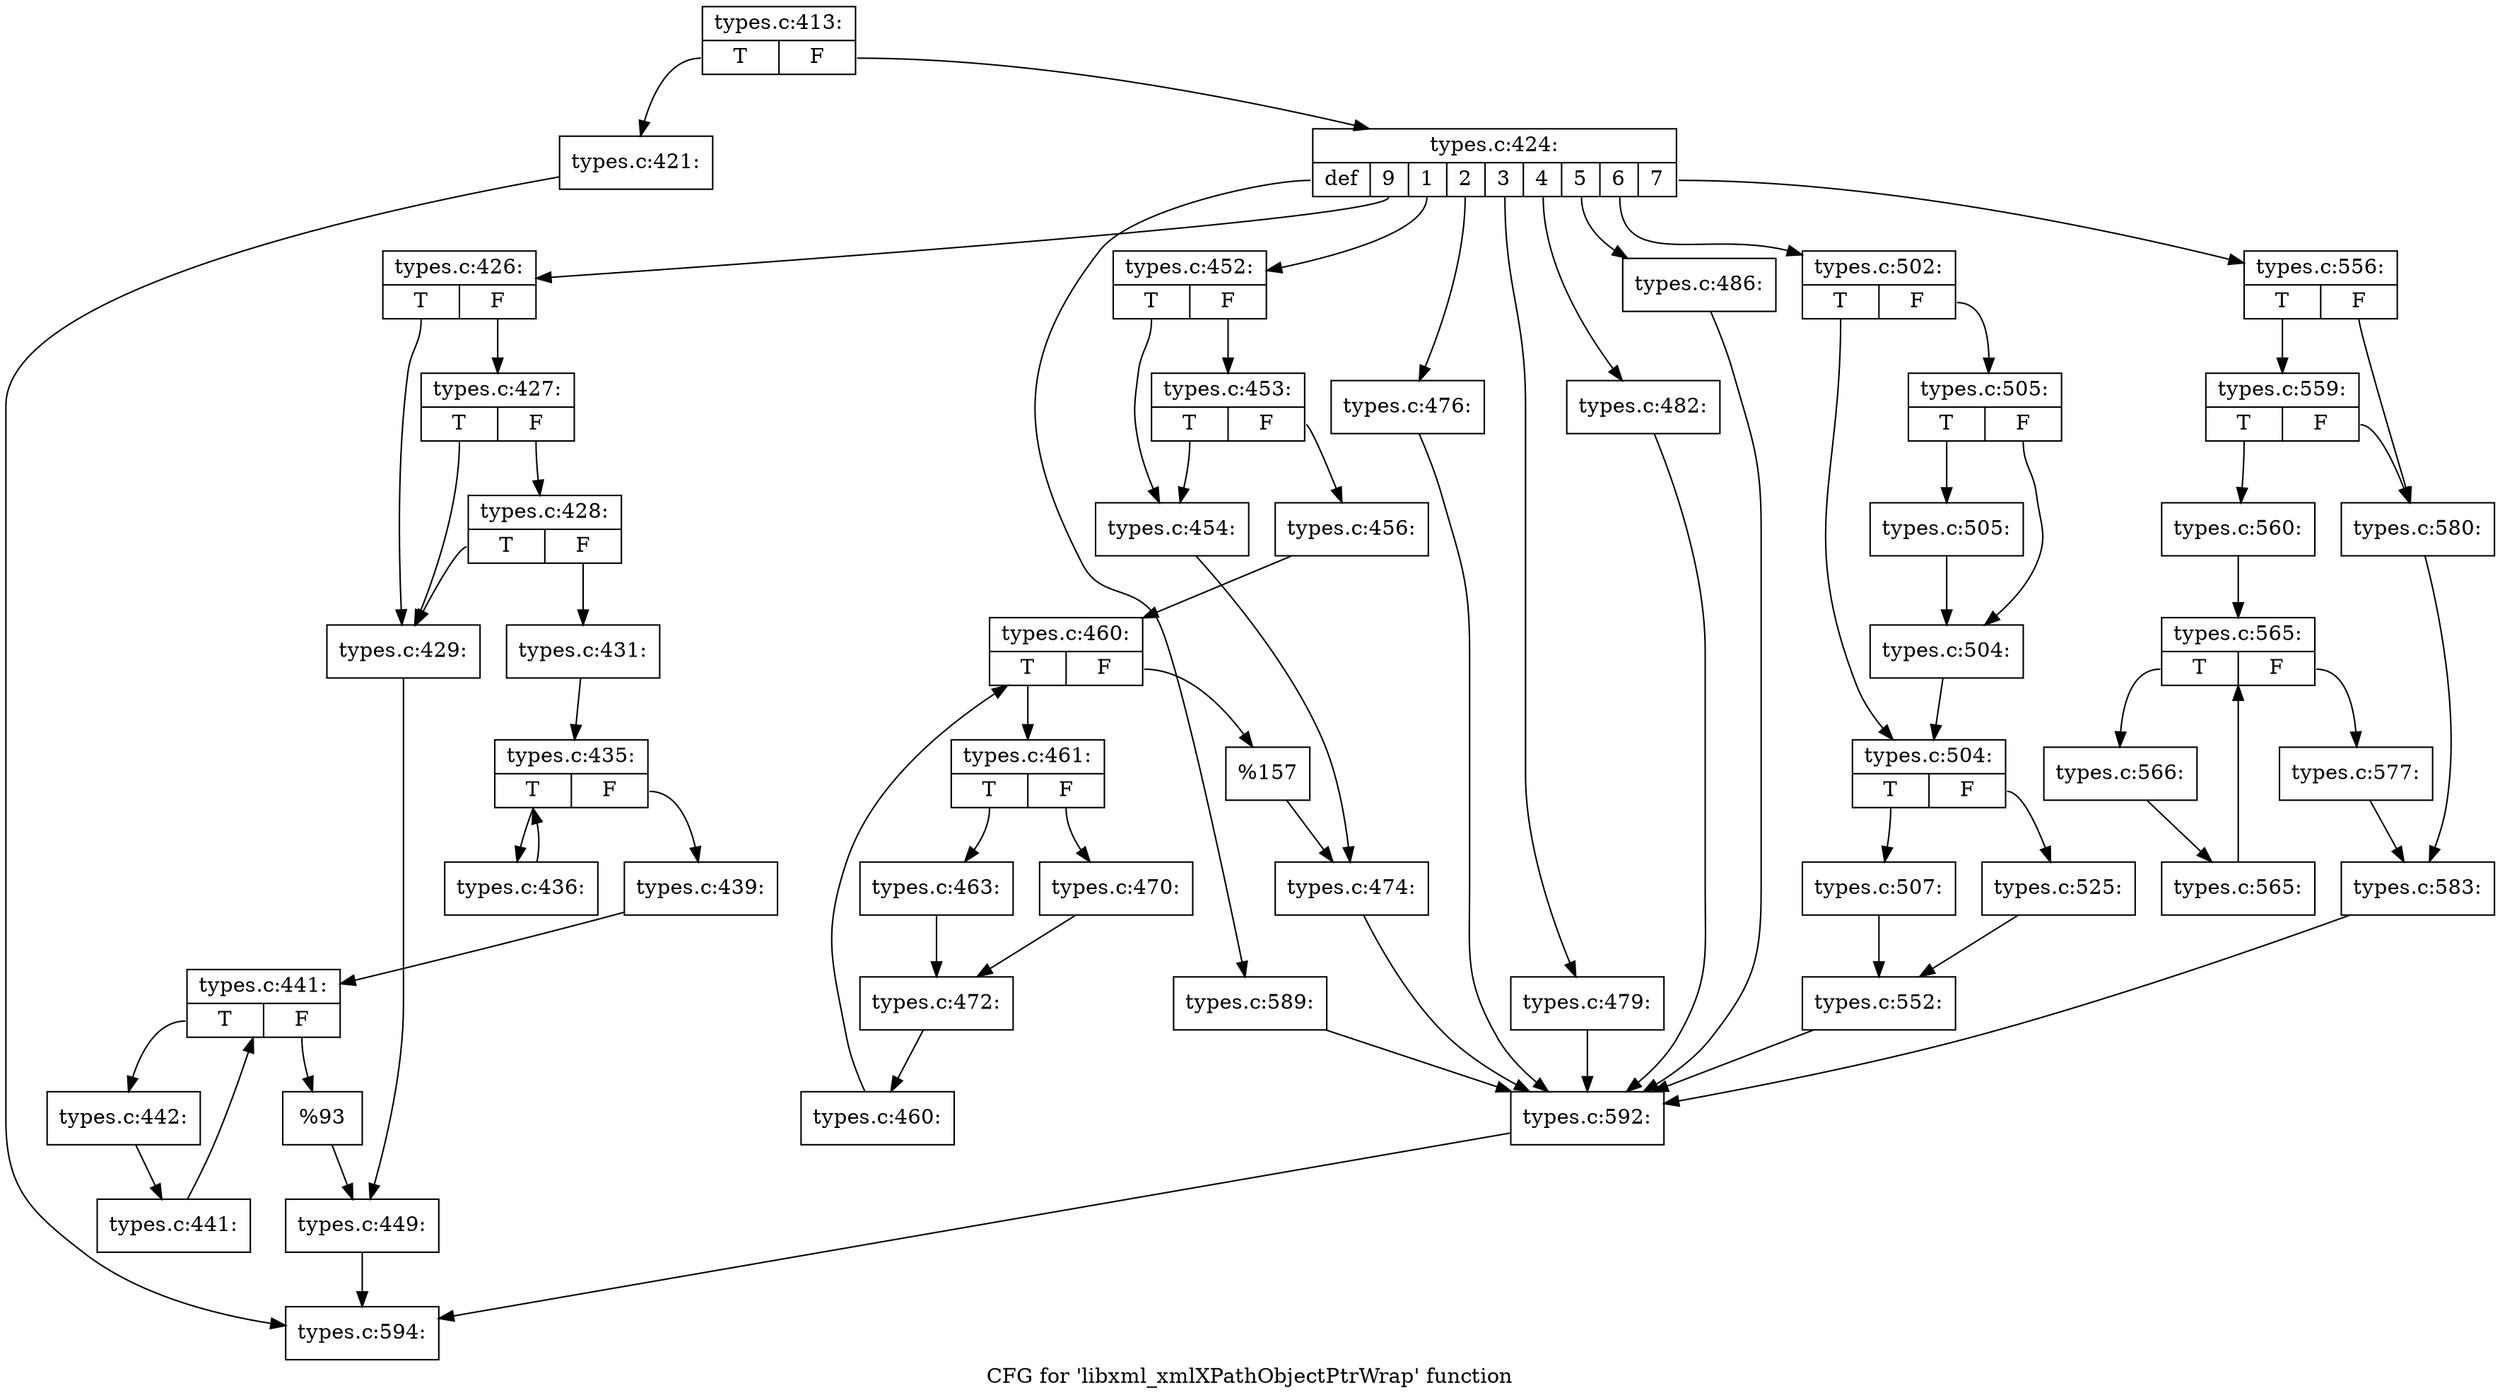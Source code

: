 digraph "CFG for 'libxml_xmlXPathObjectPtrWrap' function" {
	label="CFG for 'libxml_xmlXPathObjectPtrWrap' function";

	Node0x4357090 [shape=record,label="{types.c:413:|{<s0>T|<s1>F}}"];
	Node0x4357090:s0 -> Node0x3fd12d0;
	Node0x4357090:s1 -> Node0x3fd1320;
	Node0x3fd12d0 [shape=record,label="{types.c:421:}"];
	Node0x3fd12d0 -> Node0x43a24e0;
	Node0x3fd1320 [shape=record,label="{types.c:424:|{<s0>def|<s1>9|<s2>1|<s3>2|<s4>3|<s5>4|<s6>5|<s7>6|<s8>7}}"];
	Node0x3fd1320:s0 -> Node0x43a33a0;
	Node0x3fd1320:s1 -> Node0x43a3720;
	Node0x3fd1320:s2 -> Node0x43a8dc0;
	Node0x3fd1320:s3 -> Node0x43aded0;
	Node0x3fd1320:s4 -> Node0x43ae3a0;
	Node0x3fd1320:s5 -> Node0x43ae820;
	Node0x3fd1320:s6 -> Node0x43aecd0;
	Node0x3fd1320:s7 -> Node0x43b1470;
	Node0x3fd1320:s8 -> Node0x43ba1d0;
	Node0x43a3720 [shape=record,label="{types.c:426:|{<s0>T|<s1>F}}"];
	Node0x43a3720:s0 -> Node0x43a3880;
	Node0x43a3720:s1 -> Node0x43a39f0;
	Node0x43a39f0 [shape=record,label="{types.c:427:|{<s0>T|<s1>F}}"];
	Node0x43a39f0:s0 -> Node0x43a3880;
	Node0x43a39f0:s1 -> Node0x43a3970;
	Node0x43a3970 [shape=record,label="{types.c:428:|{<s0>T|<s1>F}}"];
	Node0x43a3970:s0 -> Node0x43a3880;
	Node0x43a3970:s1 -> Node0x43a3920;
	Node0x43a3880 [shape=record,label="{types.c:429:}"];
	Node0x43a3880 -> Node0x43a38d0;
	Node0x43a3920 [shape=record,label="{types.c:431:}"];
	Node0x43a3920 -> Node0x43a5ff0;
	Node0x43a5ff0 [shape=record,label="{types.c:435:|{<s0>T|<s1>F}}"];
	Node0x43a5ff0:s0 -> Node0x43a63a0;
	Node0x43a5ff0:s1 -> Node0x43a61d0;
	Node0x43a63a0 [shape=record,label="{types.c:436:}"];
	Node0x43a63a0 -> Node0x43a5ff0;
	Node0x43a61d0 [shape=record,label="{types.c:439:}"];
	Node0x43a61d0 -> Node0x43a7fa0;
	Node0x43a7fa0 [shape=record,label="{types.c:441:|{<s0>T|<s1>F}}"];
	Node0x43a7fa0:s0 -> Node0x43a8280;
	Node0x43a7fa0:s1 -> Node0x43a7e00;
	Node0x43a8280 [shape=record,label="{types.c:442:}"];
	Node0x43a8280 -> Node0x43a81f0;
	Node0x43a81f0 [shape=record,label="{types.c:441:}"];
	Node0x43a81f0 -> Node0x43a7fa0;
	Node0x43a7e00 [shape=record,label="{%93}"];
	Node0x43a7e00 -> Node0x43a38d0;
	Node0x43a38d0 [shape=record,label="{types.c:449:}"];
	Node0x43a38d0 -> Node0x43a24e0;
	Node0x43a8dc0 [shape=record,label="{types.c:452:|{<s0>T|<s1>F}}"];
	Node0x43a8dc0:s0 -> Node0x43a90f0;
	Node0x43a8dc0:s1 -> Node0x43a99a0;
	Node0x43a99a0 [shape=record,label="{types.c:453:|{<s0>T|<s1>F}}"];
	Node0x43a99a0:s0 -> Node0x43a90f0;
	Node0x43a99a0:s1 -> Node0x43a9950;
	Node0x43a90f0 [shape=record,label="{types.c:454:}"];
	Node0x43a90f0 -> Node0x43a9900;
	Node0x43a9950 [shape=record,label="{types.c:456:}"];
	Node0x43a9950 -> Node0x43ab0c0;
	Node0x43ab0c0 [shape=record,label="{types.c:460:|{<s0>T|<s1>F}}"];
	Node0x43ab0c0:s0 -> Node0x43ab320;
	Node0x43ab0c0:s1 -> Node0x43aaf60;
	Node0x43ab320 [shape=record,label="{types.c:461:|{<s0>T|<s1>F}}"];
	Node0x43ab320:s0 -> Node0x43abd70;
	Node0x43ab320:s1 -> Node0x43abe10;
	Node0x43abd70 [shape=record,label="{types.c:463:}"];
	Node0x43abd70 -> Node0x43abdc0;
	Node0x43abe10 [shape=record,label="{types.c:470:}"];
	Node0x43abe10 -> Node0x43abdc0;
	Node0x43abdc0 [shape=record,label="{types.c:472:}"];
	Node0x43abdc0 -> Node0x43ab2d0;
	Node0x43ab2d0 [shape=record,label="{types.c:460:}"];
	Node0x43ab2d0 -> Node0x43ab0c0;
	Node0x43aaf60 [shape=record,label="{%157}"];
	Node0x43aaf60 -> Node0x43a9900;
	Node0x43a9900 [shape=record,label="{types.c:474:}"];
	Node0x43a9900 -> Node0x43a3190;
	Node0x43aded0 [shape=record,label="{types.c:476:}"];
	Node0x43aded0 -> Node0x43a3190;
	Node0x43ae3a0 [shape=record,label="{types.c:479:}"];
	Node0x43ae3a0 -> Node0x43a3190;
	Node0x43ae820 [shape=record,label="{types.c:482:}"];
	Node0x43ae820 -> Node0x43a3190;
	Node0x43aecd0 [shape=record,label="{types.c:486:}"];
	Node0x43aecd0 -> Node0x43a3190;
	Node0x43b1470 [shape=record,label="{types.c:502:|{<s0>T|<s1>F}}"];
	Node0x43b1470:s0 -> Node0x43b0f30;
	Node0x43b1470:s1 -> Node0x43b1560;
	Node0x43b1560 [shape=record,label="{types.c:505:|{<s0>T|<s1>F}}"];
	Node0x43b1560:s0 -> Node0x43b20b0;
	Node0x43b1560:s1 -> Node0x43b2060;
	Node0x43b20b0 [shape=record,label="{types.c:505:}"];
	Node0x43b20b0 -> Node0x43b2060;
	Node0x43b2060 [shape=record,label="{types.c:504:}"];
	Node0x43b2060 -> Node0x43b0f30;
	Node0x43b0f30 [shape=record,label="{types.c:504:|{<s0>T|<s1>F}}"];
	Node0x43b0f30:s0 -> Node0x435d4c0;
	Node0x43b0f30:s1 -> Node0x435d560;
	Node0x435d4c0 [shape=record,label="{types.c:507:}"];
	Node0x435d4c0 -> Node0x435d510;
	Node0x435d560 [shape=record,label="{types.c:525:}"];
	Node0x435d560 -> Node0x435d510;
	Node0x435d510 [shape=record,label="{types.c:552:}"];
	Node0x435d510 -> Node0x43a3190;
	Node0x43ba1d0 [shape=record,label="{types.c:556:|{<s0>T|<s1>F}}"];
	Node0x43ba1d0:s0 -> Node0x43bc680;
	Node0x43ba1d0:s1 -> Node0x43bc630;
	Node0x43bc680 [shape=record,label="{types.c:559:|{<s0>T|<s1>F}}"];
	Node0x43bc680:s0 -> Node0x43bc590;
	Node0x43bc680:s1 -> Node0x43bc630;
	Node0x43bc590 [shape=record,label="{types.c:560:}"];
	Node0x43bc590 -> Node0x43bd7a0;
	Node0x43bd7a0 [shape=record,label="{types.c:565:|{<s0>T|<s1>F}}"];
	Node0x43bd7a0:s0 -> Node0x43bda80;
	Node0x43bd7a0:s1 -> Node0x43bd600;
	Node0x43bda80 [shape=record,label="{types.c:566:}"];
	Node0x43bda80 -> Node0x43bd9f0;
	Node0x43bd9f0 [shape=record,label="{types.c:565:}"];
	Node0x43bd9f0 -> Node0x43bd7a0;
	Node0x43bd600 [shape=record,label="{types.c:577:}"];
	Node0x43bd600 -> Node0x43bc5e0;
	Node0x43bc630 [shape=record,label="{types.c:580:}"];
	Node0x43bc630 -> Node0x43bc5e0;
	Node0x43bc5e0 [shape=record,label="{types.c:583:}"];
	Node0x43bc5e0 -> Node0x43a3190;
	Node0x43a33a0 [shape=record,label="{types.c:589:}"];
	Node0x43a33a0 -> Node0x43a3190;
	Node0x43a3190 [shape=record,label="{types.c:592:}"];
	Node0x43a3190 -> Node0x43a24e0;
	Node0x43a24e0 [shape=record,label="{types.c:594:}"];
}
